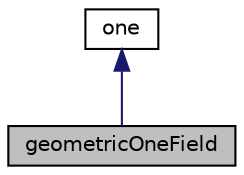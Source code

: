 digraph "geometricOneField"
{
  bgcolor="transparent";
  edge [fontname="Helvetica",fontsize="10",labelfontname="Helvetica",labelfontsize="10"];
  node [fontname="Helvetica",fontsize="10",shape=record];
  Node1 [label="geometricOneField",height=0.2,width=0.4,color="black", fillcolor="grey75", style="filled", fontcolor="black"];
  Node2 -> Node1 [dir="back",color="midnightblue",fontsize="10",style="solid",fontname="Helvetica"];
  Node2 [label="one",height=0.2,width=0.4,color="black",URL="$a01754.html",tooltip="A class representing the concept of 1 (scalar(1.0)) used to avoid unnecessary manipulations for objec..."];
}
